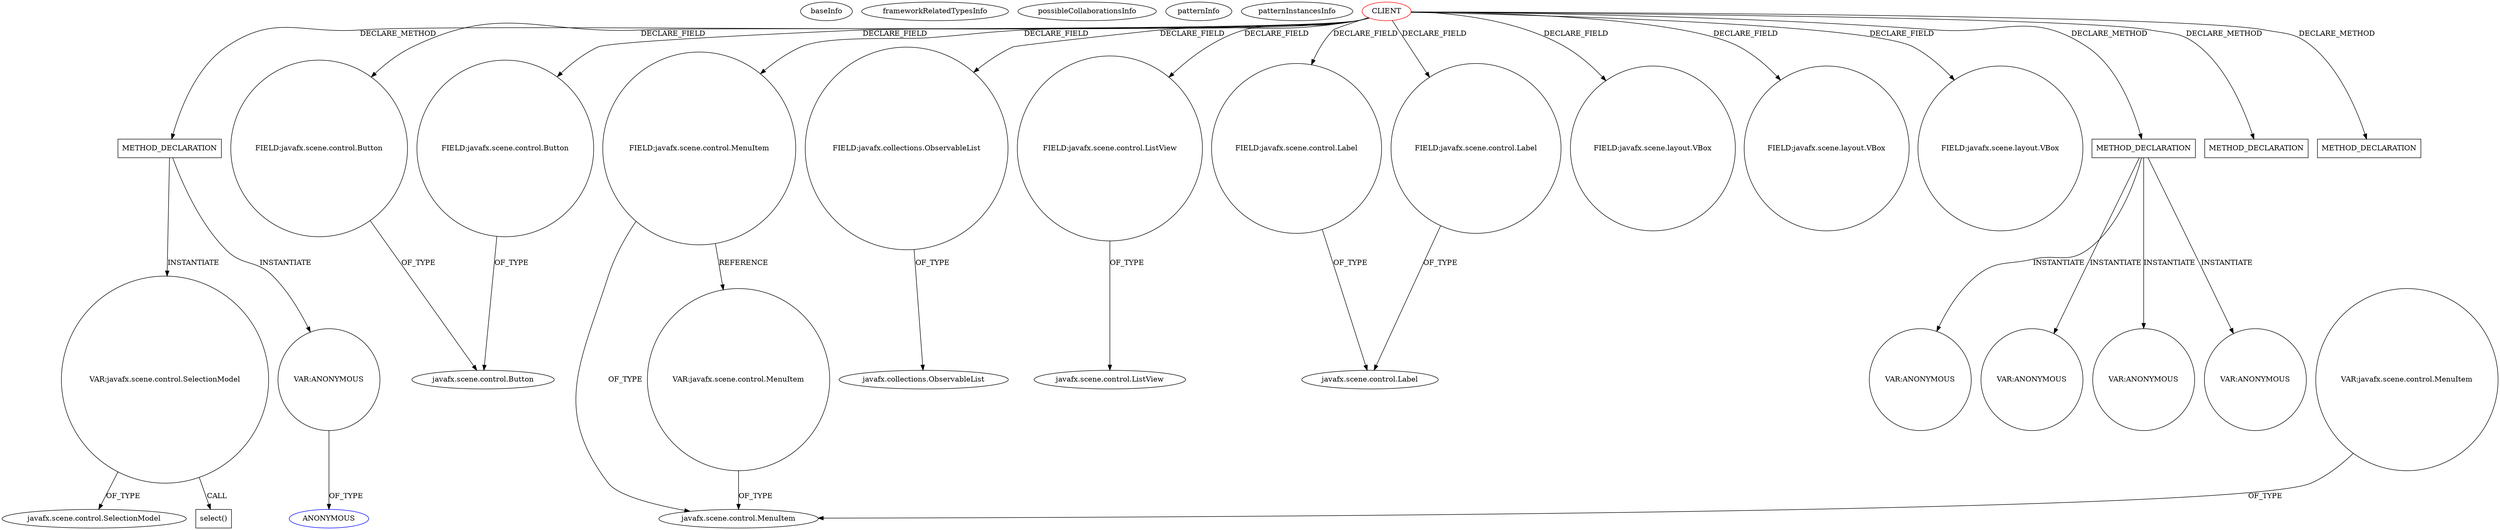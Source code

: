 digraph {
baseInfo[graphId=636,category="pattern",isAnonymous=false,possibleRelation=false]
frameworkRelatedTypesInfo[]
possibleCollaborationsInfo[]
patternInfo[frequency=2.0,patternRootClient=0]
patternInstancesInfo[0="zvakanaka-bitbit~/zvakanaka-bitbit/bitbit-master/src/bitbit/BitBit.java~BitBit~4923",1="hock323-eventManager~/hock323-eventManager/EventManager-master/src/eventManager/controller/pokerTournament/TournamentController.java~TournamentController~3009"]
269[label="javafx.scene.control.SelectionModel",vertexType="FRAMEWORK_CLASS_TYPE",isFrameworkType=false]
585[label="VAR:javafx.scene.control.SelectionModel",vertexType="VARIABLE_EXPRESION",isFrameworkType=false,shape=circle]
586[label="select()",vertexType="INSIDE_CALL",isFrameworkType=false,shape=box]
563[label="METHOD_DECLARATION",vertexType="CLIENT_METHOD_DECLARATION",isFrameworkType=false,shape=box]
0[label="CLIENT",vertexType="ROOT_CLIENT_CLASS_DECLARATION",isFrameworkType=false,color=red]
52[label="FIELD:javafx.scene.control.Button",vertexType="FIELD_DECLARATION",isFrameworkType=false,shape=circle]
142[label="FIELD:javafx.scene.control.Button",vertexType="FIELD_DECLARATION",isFrameworkType=false,shape=circle]
102[label="FIELD:javafx.scene.control.MenuItem",vertexType="FIELD_DECLARATION",isFrameworkType=false,shape=circle]
146[label="FIELD:javafx.collections.ObservableList",vertexType="FIELD_DECLARATION",isFrameworkType=false,shape=circle]
147[label="javafx.collections.ObservableList",vertexType="FRAMEWORK_INTERFACE_TYPE",isFrameworkType=false]
103[label="javafx.scene.control.MenuItem",vertexType="FRAMEWORK_CLASS_TYPE",isFrameworkType=false]
2[label="FIELD:javafx.scene.control.ListView",vertexType="FIELD_DECLARATION",isFrameworkType=false,shape=circle]
938[label="VAR:javafx.scene.control.MenuItem",vertexType="VARIABLE_EXPRESION",isFrameworkType=false,shape=circle]
942[label="VAR:javafx.scene.control.MenuItem",vertexType="VARIABLE_EXPRESION",isFrameworkType=false,shape=circle]
50[label="FIELD:javafx.scene.control.Label",vertexType="FIELD_DECLARATION",isFrameworkType=false,shape=circle]
27[label="javafx.scene.control.Label",vertexType="FRAMEWORK_CLASS_TYPE",isFrameworkType=false]
71[label="FIELD:javafx.scene.control.Label",vertexType="FIELD_DECLARATION",isFrameworkType=false,shape=circle]
5[label="javafx.scene.control.Button",vertexType="FRAMEWORK_CLASS_TYPE",isFrameworkType=false]
568[label="VAR:ANONYMOUS",vertexType="VARIABLE_EXPRESION",isFrameworkType=false,shape=circle]
569[label="ANONYMOUS",vertexType="REFERENCE_ANONYMOUS_DECLARATION",isFrameworkType=false,color=blue]
63[label="FIELD:javafx.scene.layout.VBox",vertexType="FIELD_DECLARATION",isFrameworkType=false,shape=circle]
18[label="FIELD:javafx.scene.layout.VBox",vertexType="FIELD_DECLARATION",isFrameworkType=false,shape=circle]
106[label="FIELD:javafx.scene.layout.VBox",vertexType="FIELD_DECLARATION",isFrameworkType=false,shape=circle]
3[label="javafx.scene.control.ListView",vertexType="FRAMEWORK_CLASS_TYPE",isFrameworkType=false]
439[label="METHOD_DECLARATION",vertexType="CLIENT_METHOD_DECLARATION",isFrameworkType=false,shape=box]
550[label="VAR:ANONYMOUS",vertexType="VARIABLE_EXPRESION",isFrameworkType=false,shape=circle]
530[label="VAR:ANONYMOUS",vertexType="VARIABLE_EXPRESION",isFrameworkType=false,shape=circle]
647[label="METHOD_DECLARATION",vertexType="CLIENT_METHOD_DECLARATION",isFrameworkType=false,shape=box]
518[label="VAR:ANONYMOUS",vertexType="VARIABLE_EXPRESION",isFrameworkType=false,shape=circle]
865[label="METHOD_DECLARATION",vertexType="CLIENT_METHOD_DECLARATION",isFrameworkType=false,shape=box]
560[label="VAR:ANONYMOUS",vertexType="VARIABLE_EXPRESION",isFrameworkType=false,shape=circle]
0->52[label="DECLARE_FIELD"]
439->550[label="INSTANTIATE"]
0->18[label="DECLARE_FIELD"]
563->568[label="INSTANTIATE"]
585->269[label="OF_TYPE"]
52->5[label="OF_TYPE"]
102->103[label="OF_TYPE"]
0->865[label="DECLARE_METHOD"]
0->439[label="DECLARE_METHOD"]
568->569[label="OF_TYPE"]
0->563[label="DECLARE_METHOD"]
146->147[label="OF_TYPE"]
0->106[label="DECLARE_FIELD"]
0->50[label="DECLARE_FIELD"]
942->103[label="OF_TYPE"]
0->71[label="DECLARE_FIELD"]
50->27[label="OF_TYPE"]
0->146[label="DECLARE_FIELD"]
0->142[label="DECLARE_FIELD"]
0->647[label="DECLARE_METHOD"]
142->5[label="OF_TYPE"]
938->103[label="OF_TYPE"]
0->2[label="DECLARE_FIELD"]
0->63[label="DECLARE_FIELD"]
2->3[label="OF_TYPE"]
439->560[label="INSTANTIATE"]
563->585[label="INSTANTIATE"]
585->586[label="CALL"]
439->518[label="INSTANTIATE"]
439->530[label="INSTANTIATE"]
102->942[label="REFERENCE"]
0->102[label="DECLARE_FIELD"]
71->27[label="OF_TYPE"]
}
